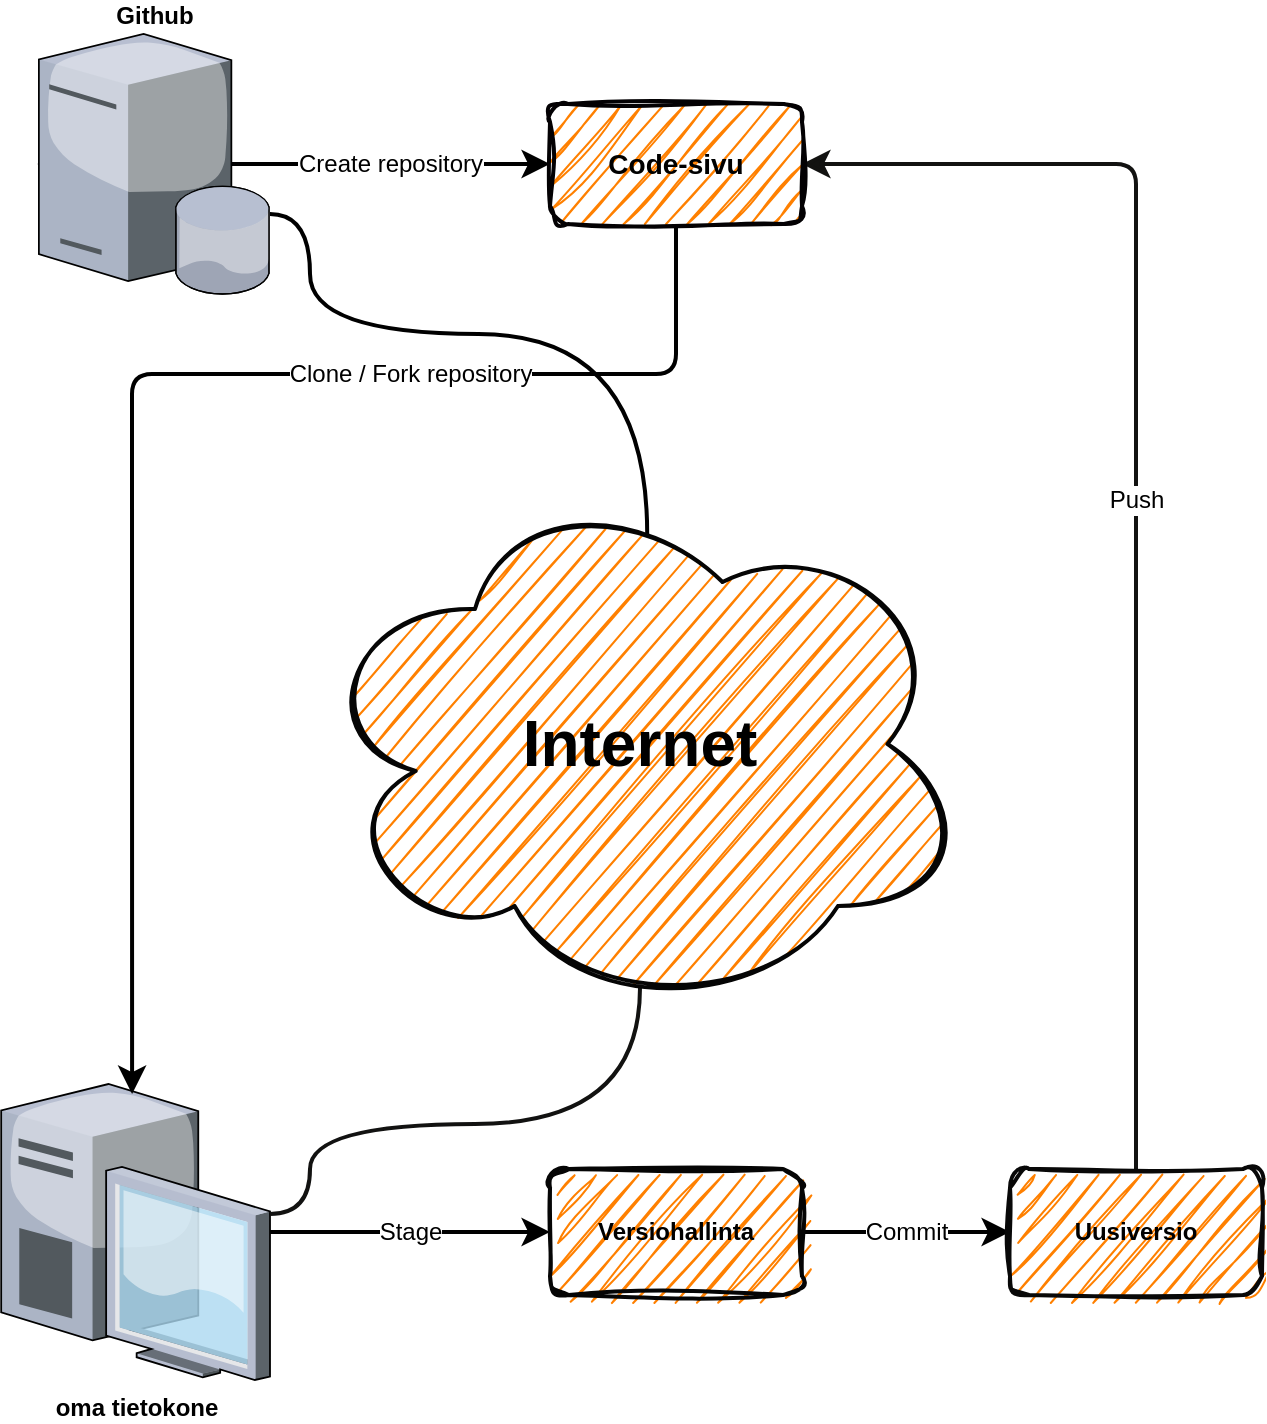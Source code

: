 <mxfile version="20.7.4" type="device"><diagram id="slN29uh6ovSwz8fV-c3e" name="Page-1"><mxGraphModel dx="1098" dy="828" grid="1" gridSize="10" guides="1" tooltips="1" connect="1" arrows="1" fold="1" page="1" pageScale="1" pageWidth="827" pageHeight="1169" math="0" shadow="0"><root><mxCell id="0"/><mxCell id="1" parent="0"/><mxCell id="2D4hDfk6VmugllFHm461-17" style="edgeStyle=orthogonalEdgeStyle;curved=1;orthogonalLoop=1;jettySize=auto;html=1;strokeWidth=2;fontSize=14;endSize=8;endArrow=none;endFill=0;" edge="1" parent="1" target="2D4hDfk6VmugllFHm461-2"><mxGeometry relative="1" as="geometry"><mxPoint x="250" y="130" as="targetPoint"/><mxPoint x="418.6" y="310" as="sourcePoint"/><Array as="points"><mxPoint x="419" y="210"/><mxPoint x="250" y="210"/><mxPoint x="250" y="150"/></Array></mxGeometry></mxCell><mxCell id="2D4hDfk6VmugllFHm461-9" value="Create repository" style="edgeStyle=orthogonalEdgeStyle;rounded=1;orthogonalLoop=1;jettySize=auto;html=1;fontSize=12;entryX=0;entryY=0.5;entryDx=0;entryDy=0;strokeWidth=2;endSize=8;" edge="1" parent="1" target="2D4hDfk6VmugllFHm461-7"><mxGeometry x="0.399" relative="1" as="geometry"><mxPoint x="310" y="125" as="targetPoint"/><mxPoint x="120" y="125" as="sourcePoint"/><Array as="points"><mxPoint x="112" y="125"/></Array><mxPoint as="offset"/></mxGeometry></mxCell><mxCell id="2D4hDfk6VmugllFHm461-2" value="Github" style="verticalLabelPosition=top;sketch=0;aspect=fixed;html=1;verticalAlign=bottom;align=center;outlineConnect=0;shape=mxgraph.citrix.database_server;fontSize=12;fontStyle=1;labelPosition=center;" vertex="1" parent="1"><mxGeometry x="114.44" y="60" width="115.56" height="130" as="geometry"/></mxCell><mxCell id="2D4hDfk6VmugllFHm461-11" value="Stage" style="edgeStyle=orthogonalEdgeStyle;rounded=0;orthogonalLoop=1;jettySize=auto;html=1;entryX=0;entryY=0.5;entryDx=0;entryDy=0;fontSize=12;strokeWidth=2;endSize=8;" edge="1" parent="1" source="2D4hDfk6VmugllFHm461-3" target="2D4hDfk6VmugllFHm461-4"><mxGeometry relative="1" as="geometry"/></mxCell><mxCell id="2D4hDfk6VmugllFHm461-3" value="oma tietokone" style="verticalLabelPosition=bottom;sketch=0;aspect=fixed;html=1;verticalAlign=top;strokeColor=none;align=center;outlineConnect=0;shape=mxgraph.citrix.desktop;fontSize=12;fillColor=#eb1414;fontStyle=1" vertex="1" parent="1"><mxGeometry x="95.59" y="585" width="134.41" height="148" as="geometry"/></mxCell><mxCell id="2D4hDfk6VmugllFHm461-12" value="Commit" style="edgeStyle=orthogonalEdgeStyle;rounded=1;orthogonalLoop=1;jettySize=auto;html=1;entryX=0;entryY=0.5;entryDx=0;entryDy=0;fontSize=12;strokeWidth=2;endSize=8;" edge="1" parent="1" source="2D4hDfk6VmugllFHm461-4" target="2D4hDfk6VmugllFHm461-6"><mxGeometry relative="1" as="geometry"/></mxCell><mxCell id="2D4hDfk6VmugllFHm461-4" value="&lt;b&gt;Versiohallinta&lt;/b&gt;" style="rounded=1;whiteSpace=wrap;html=1;fontSize=12;strokeColor=#050505;strokeWidth=2;sketch=1;curveFitting=1;jiggle=2;fillColor=#FF8000;" vertex="1" parent="1"><mxGeometry x="370" y="627.5" width="126" height="63" as="geometry"/></mxCell><mxCell id="2D4hDfk6VmugllFHm461-13" value="Push" style="edgeStyle=orthogonalEdgeStyle;orthogonalLoop=1;jettySize=auto;html=1;entryX=1;entryY=0.5;entryDx=0;entryDy=0;fontSize=12;strokeWidth=2;rounded=1;endSize=8;shadow=0;strokeColor=#121211;" edge="1" parent="1" source="2D4hDfk6VmugllFHm461-6" target="2D4hDfk6VmugllFHm461-7"><mxGeometry relative="1" as="geometry"><Array as="points"><mxPoint x="663" y="125"/></Array></mxGeometry></mxCell><mxCell id="2D4hDfk6VmugllFHm461-6" value="&lt;b&gt;Uusiversio&lt;/b&gt;" style="rounded=1;whiteSpace=wrap;html=1;fontSize=12;strokeWidth=2;strokeColor=#080808;sketch=1;curveFitting=1;jiggle=2;fillColor=#FF8000;" vertex="1" parent="1"><mxGeometry x="600" y="627.5" width="126" height="63" as="geometry"/></mxCell><mxCell id="2D4hDfk6VmugllFHm461-10" value="Clone / Fork repository" style="edgeStyle=orthogonalEdgeStyle;orthogonalLoop=1;jettySize=auto;html=1;entryX=0.487;entryY=0.034;entryDx=0;entryDy=0;entryPerimeter=0;fontSize=12;strokeWidth=2;rounded=1;endSize=8;" edge="1" parent="1" source="2D4hDfk6VmugllFHm461-7" target="2D4hDfk6VmugllFHm461-3"><mxGeometry x="-0.412" relative="1" as="geometry"><Array as="points"><mxPoint x="433" y="230"/><mxPoint x="161" y="230"/></Array><mxPoint as="offset"/></mxGeometry></mxCell><mxCell id="2D4hDfk6VmugllFHm461-7" value="&lt;b&gt;&lt;font style=&quot;font-size: 14px;&quot;&gt;Code-sivu&lt;/font&gt;&lt;/b&gt;" style="rounded=1;whiteSpace=wrap;html=1;fontSize=12;strokeWidth=2;strokeColor=#030103;fillColor=#FF8000;glass=0;shadow=0;sketch=1;curveFitting=1;jiggle=2;" vertex="1" parent="1"><mxGeometry x="370" y="95" width="126" height="60" as="geometry"/></mxCell><mxCell id="2D4hDfk6VmugllFHm461-19" style="edgeStyle=orthogonalEdgeStyle;curved=1;orthogonalLoop=1;jettySize=auto;html=1;shadow=0;strokeColor=#121211;strokeWidth=2;fontSize=32;endSize=8;exitX=0.5;exitY=0.952;exitDx=0;exitDy=0;exitPerimeter=0;endArrow=none;endFill=0;" edge="1" parent="1" source="2D4hDfk6VmugllFHm461-18" target="2D4hDfk6VmugllFHm461-3"><mxGeometry relative="1" as="geometry"><mxPoint x="250" y="660" as="targetPoint"/><Array as="points"><mxPoint x="415" y="605"/><mxPoint x="250" y="605"/><mxPoint x="250" y="650"/></Array></mxGeometry></mxCell><mxCell id="2D4hDfk6VmugllFHm461-18" value="&lt;b&gt;&lt;font style=&quot;font-size: 32px;&quot;&gt;Internet&lt;/font&gt;&lt;/b&gt;" style="ellipse;shape=cloud;whiteSpace=wrap;html=1;rounded=1;shadow=0;glass=0;sketch=1;fillStyle=auto;strokeColor=#050505;strokeWidth=2;fontSize=14;fillColor=#FF8000;gradientColor=none;" vertex="1" parent="1"><mxGeometry x="250" y="280" width="330" height="270" as="geometry"/></mxCell></root></mxGraphModel></diagram></mxfile>
